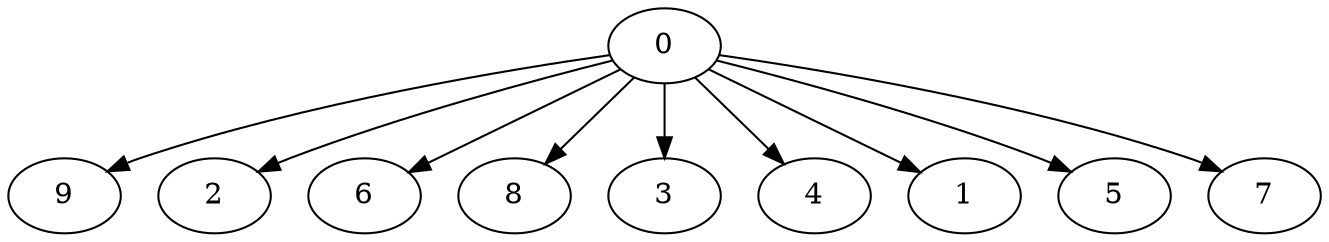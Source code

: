 digraph "Fork_Nodes_10_CCR_0.10_WeightType_Random#7_Homogeneous-6" {
0 [Weight=32];
9 [Weight=97];
2 [Weight=65];
6 [Weight=65];
8 [Weight=65];
3 [Weight=54];
4 [Weight=54];
1 [Weight=43];
5 [Weight=43];
7 [Weight=43];
0 -> 5 [Weight=8];
0 -> 4 [Weight=8];
0 -> 8 [Weight=7];
0 -> 3 [Weight=5];
0 -> 7 [Weight=2];
0 -> 9 [Weight=7];
0 -> 1 [Weight=3];
0 -> 2 [Weight=8];
0 -> 6 [Weight=8];
}

